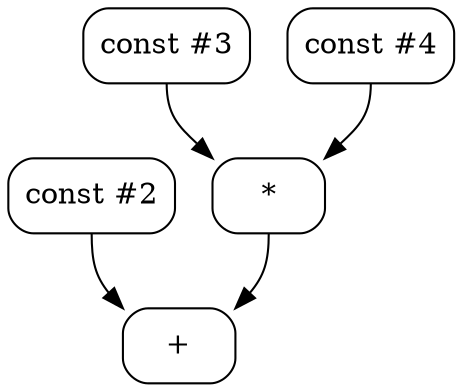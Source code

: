 digraph G{
  n0 [shape=box style=rounded label="const #2"];
  n1 [shape=box style=rounded label="const #3"];
  n2 [shape=box style=rounded label="const #4"];
  n3 [shape=box style=rounded label="*"];
  n4 [shape=box style=rounded label="+"];
  n1 -> n3 [tailport=s, headport=nw];
  n2 -> n3 [tailport=s, headport=ne];
  n0 -> n4 [tailport=s, headport=nw];
  n3 -> n4 [tailport=s, headport=ne];
}
